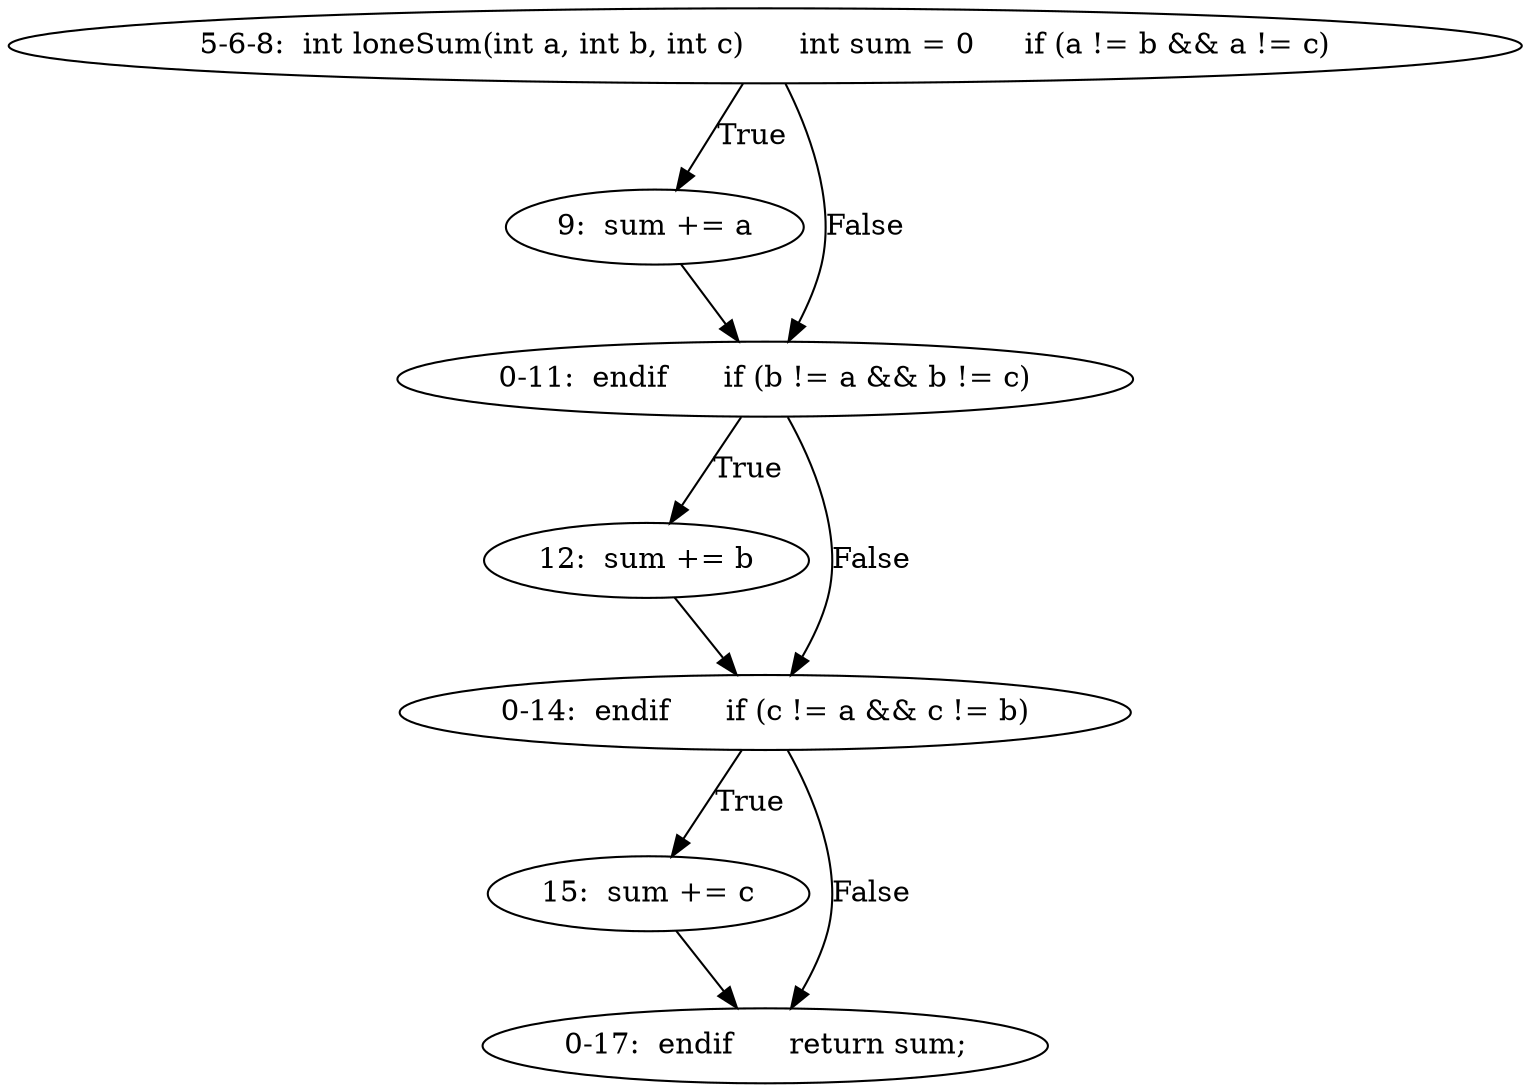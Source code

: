 digraph result_test { 
// graph-vertices
  a2  [label="5-6-8:  int loneSum(int a, int b, int c)	int sum = 0	if (a != b && a != c)"]; 
  3  [label="9:  sum += a"]; 
  a3  [label="0-11:  endif	if (b != a && b != c)"]; 
  6  [label="12:  sum += b"]; 
  a4  [label="0-14:  endif	if (c != a && c != b)"]; 
  9  [label="15:  sum += c"]; 
  a5  [label="0-17:  endif	return sum;"]; 
// graph-edges
  a2 -> 3  [label="True"]; 
  3 -> a3;
  a2 -> a3  [label="False"]; 
  a3 -> 6  [label="True"]; 
  6 -> a4;
  a3 -> a4  [label="False"]; 
  a4 -> 9  [label="True"]; 
  9 -> a5;
  a4 -> a5  [label="False"]; 
}